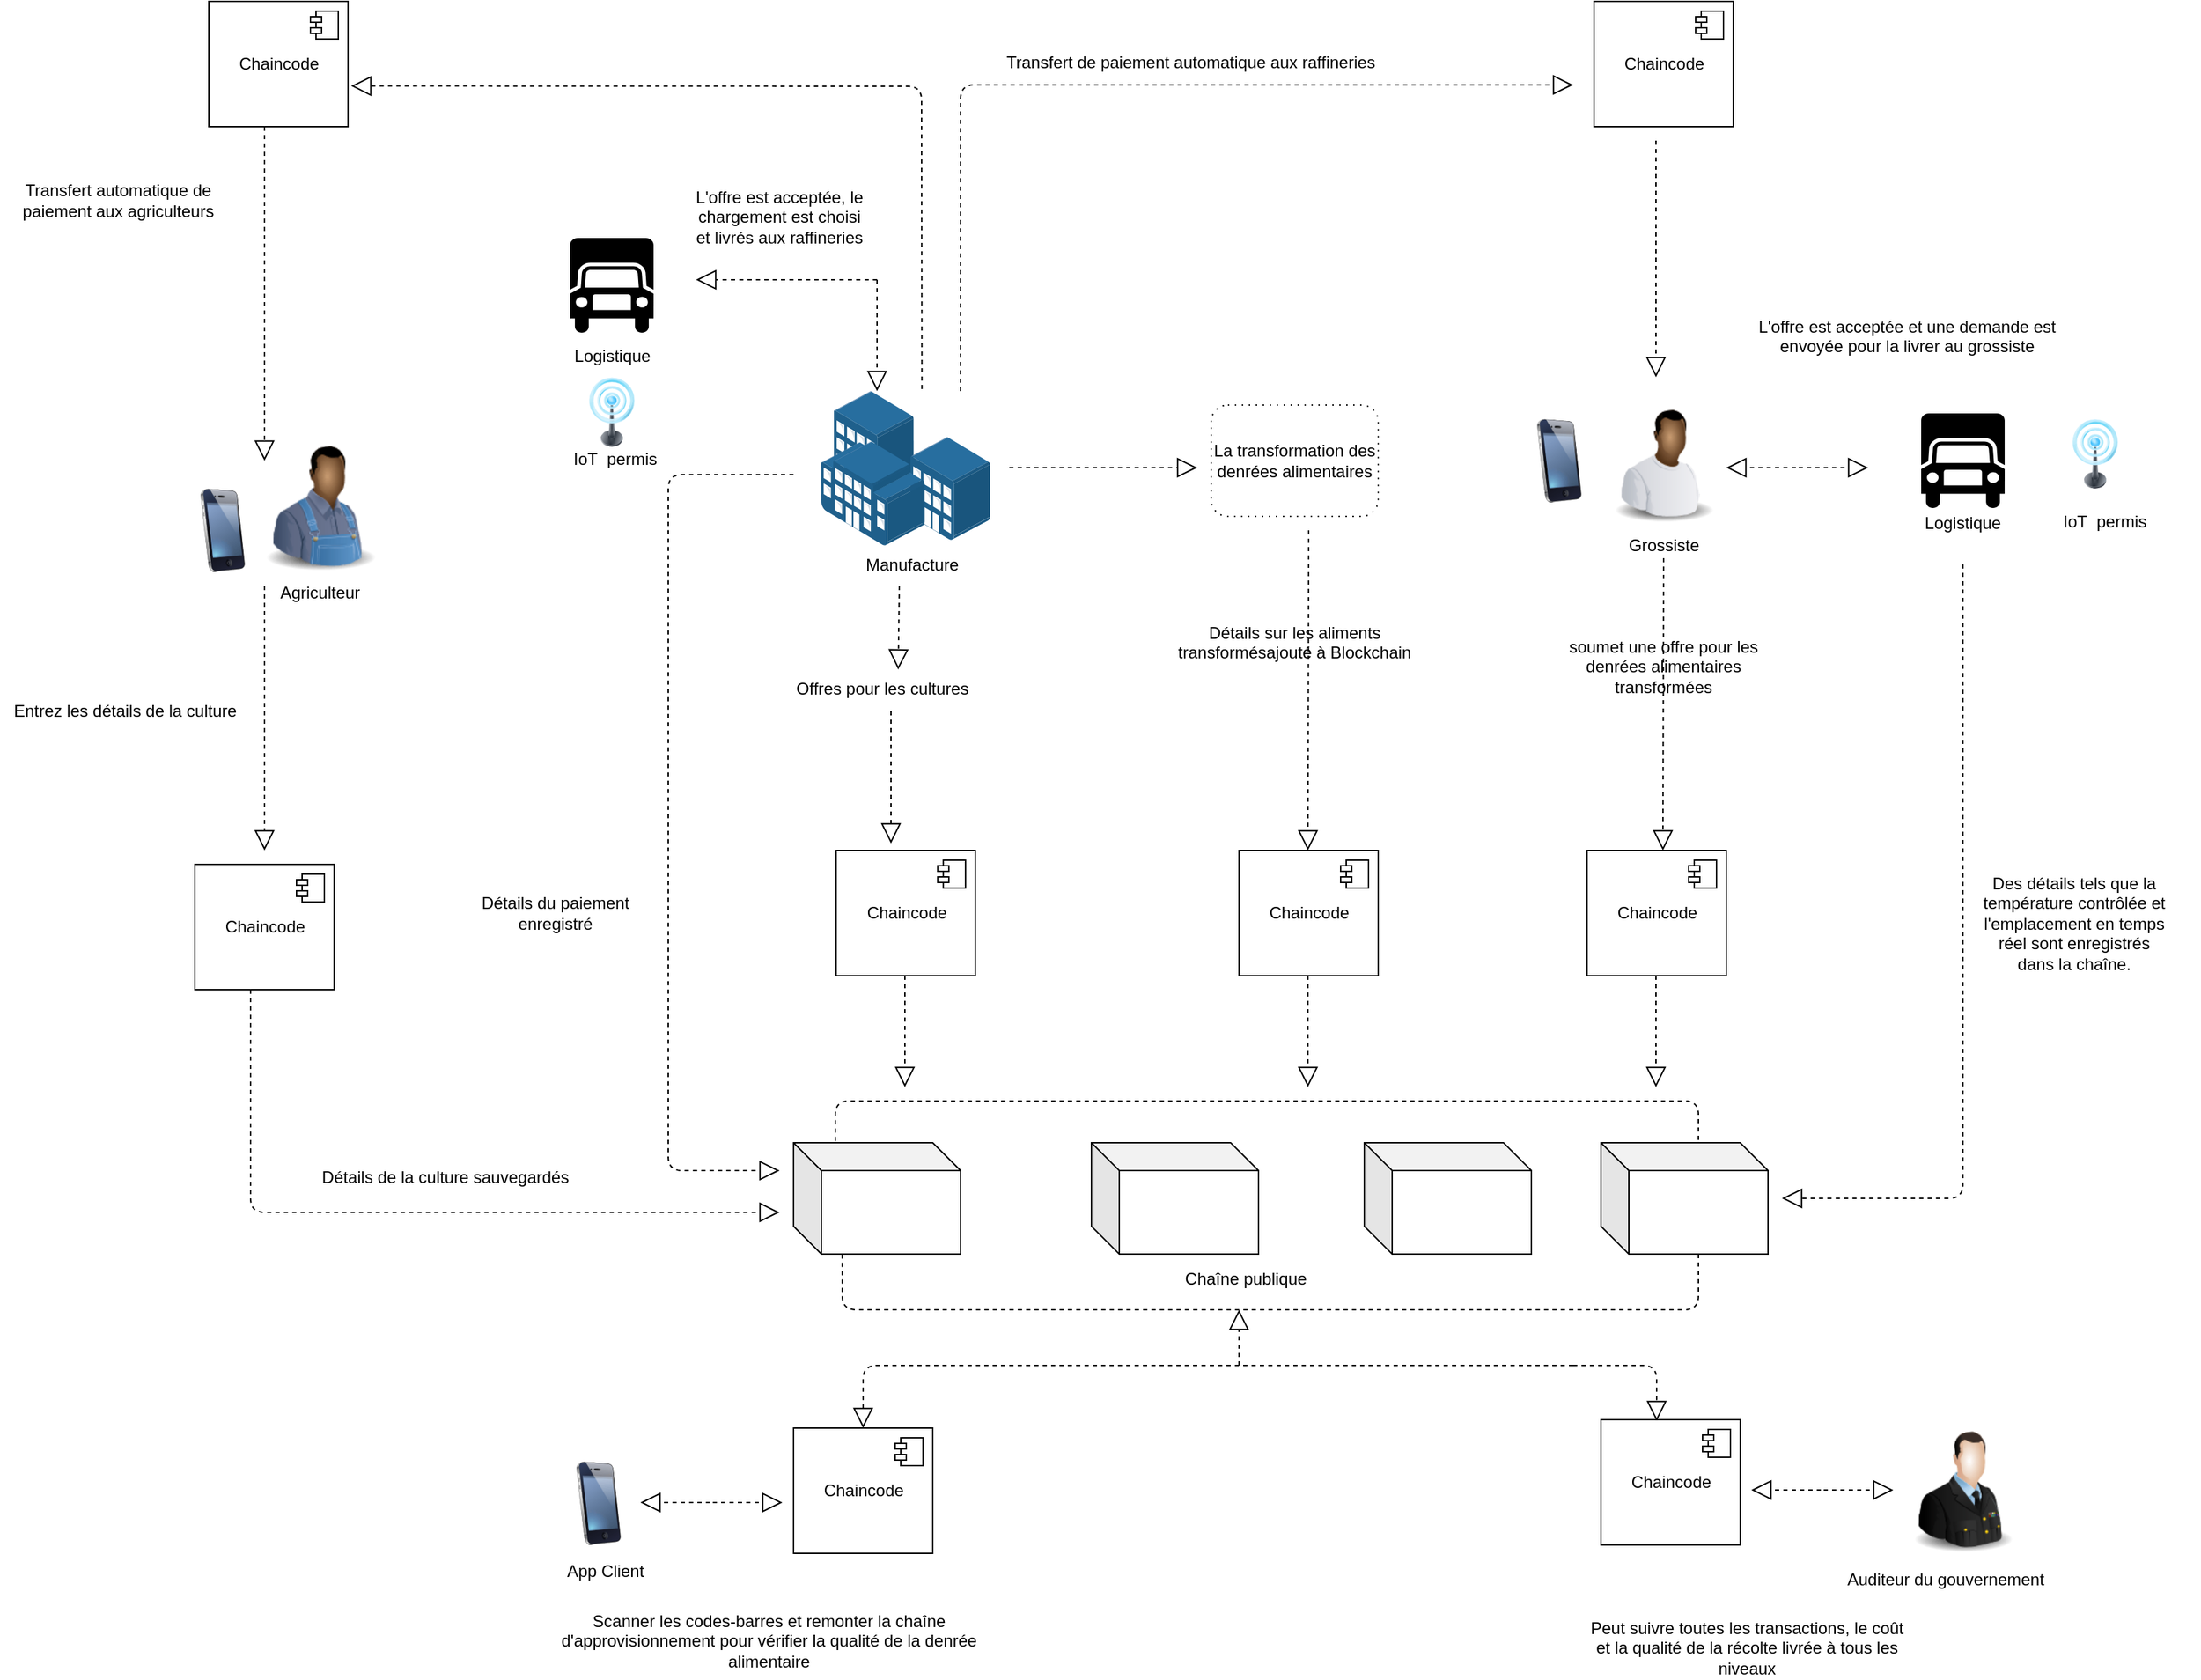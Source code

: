 <mxfile version="12.9.10" type="github">
  <diagram id="vHJE2rFWAPaihzXbD_Ew" name="Page-1">
    <mxGraphModel dx="2346" dy="689" grid="1" gridSize="10" guides="1" tooltips="1" connect="1" arrows="1" fold="1" page="1" pageScale="1" pageWidth="827" pageHeight="1169" math="0" shadow="0">
      <root>
        <mxCell id="0" />
        <mxCell id="1" parent="0" />
        <mxCell id="NUDlVZkMJnaIU51o0jNd-1" value="Chaincode" style="html=1;dropTarget=0;" vertex="1" parent="1">
          <mxGeometry x="-220" y="60" width="100" height="90" as="geometry" />
        </mxCell>
        <mxCell id="NUDlVZkMJnaIU51o0jNd-2" value="" style="shape=component;jettyWidth=8;jettyHeight=4;" vertex="1" parent="NUDlVZkMJnaIU51o0jNd-1">
          <mxGeometry x="1" width="20" height="20" relative="1" as="geometry">
            <mxPoint x="-27" y="7" as="offset" />
          </mxGeometry>
        </mxCell>
        <mxCell id="NUDlVZkMJnaIU51o0jNd-4" value="" style="points=[];aspect=fixed;html=1;align=center;shadow=0;dashed=0;image;image=img/lib/allied_telesis/buildings/Building_Cluster.svg;" vertex="1" parent="1">
          <mxGeometry x="220" y="340" width="121.2" height="111" as="geometry" />
        </mxCell>
        <mxCell id="NUDlVZkMJnaIU51o0jNd-5" value="Chaincode" style="html=1;dropTarget=0;" vertex="1" parent="1">
          <mxGeometry x="-230" y="680" width="100" height="90" as="geometry" />
        </mxCell>
        <mxCell id="NUDlVZkMJnaIU51o0jNd-6" value="" style="shape=component;jettyWidth=8;jettyHeight=4;" vertex="1" parent="NUDlVZkMJnaIU51o0jNd-5">
          <mxGeometry x="1" width="20" height="20" relative="1" as="geometry">
            <mxPoint x="-27" y="7" as="offset" />
          </mxGeometry>
        </mxCell>
        <mxCell id="NUDlVZkMJnaIU51o0jNd-7" value="" style="image;html=1;labelBackgroundColor=#ffffff;image=img/lib/clip_art/people/Farmer_Man_Black_128x128.png" vertex="1" parent="1">
          <mxGeometry x="-190" y="360" width="100" height="120" as="geometry" />
        </mxCell>
        <mxCell id="NUDlVZkMJnaIU51o0jNd-8" value="" style="image;html=1;labelBackgroundColor=#ffffff;image=img/lib/clip_art/telecommunication/iPhone_128x128.png" vertex="1" parent="1">
          <mxGeometry x="-240" y="410" width="60" height="60" as="geometry" />
        </mxCell>
        <mxCell id="NUDlVZkMJnaIU51o0jNd-9" value="Chaincode" style="html=1;dropTarget=0;" vertex="1" parent="1">
          <mxGeometry x="230.6" y="670" width="100" height="90" as="geometry" />
        </mxCell>
        <mxCell id="NUDlVZkMJnaIU51o0jNd-10" value="" style="shape=component;jettyWidth=8;jettyHeight=4;" vertex="1" parent="NUDlVZkMJnaIU51o0jNd-9">
          <mxGeometry x="1" width="20" height="20" relative="1" as="geometry">
            <mxPoint x="-27" y="7" as="offset" />
          </mxGeometry>
        </mxCell>
        <mxCell id="NUDlVZkMJnaIU51o0jNd-11" value="Chaincode" style="html=1;dropTarget=0;" vertex="1" parent="1">
          <mxGeometry x="520" y="670" width="100" height="90" as="geometry" />
        </mxCell>
        <mxCell id="NUDlVZkMJnaIU51o0jNd-12" value="" style="shape=component;jettyWidth=8;jettyHeight=4;" vertex="1" parent="NUDlVZkMJnaIU51o0jNd-11">
          <mxGeometry x="1" width="20" height="20" relative="1" as="geometry">
            <mxPoint x="-27" y="7" as="offset" />
          </mxGeometry>
        </mxCell>
        <mxCell id="NUDlVZkMJnaIU51o0jNd-13" value="" style="endArrow=block;dashed=1;endFill=0;endSize=12;html=1;entryX=1.022;entryY=0.675;entryDx=0;entryDy=0;entryPerimeter=0;exitX=0.596;exitY=-0.013;exitDx=0;exitDy=0;exitPerimeter=0;" edge="1" parent="1" source="NUDlVZkMJnaIU51o0jNd-4" target="NUDlVZkMJnaIU51o0jNd-1">
          <mxGeometry width="160" relative="1" as="geometry">
            <mxPoint x="20" y="120" as="sourcePoint" />
            <mxPoint x="180" y="120" as="targetPoint" />
            <Array as="points">
              <mxPoint x="292" y="121" />
            </Array>
          </mxGeometry>
        </mxCell>
        <mxCell id="NUDlVZkMJnaIU51o0jNd-14" value="" style="endArrow=block;dashed=1;endFill=0;endSize=12;html=1;entryX=0.1;entryY=0.25;entryDx=0;entryDy=0;entryPerimeter=0;" edge="1" parent="1" target="NUDlVZkMJnaIU51o0jNd-7">
          <mxGeometry width="160" relative="1" as="geometry">
            <mxPoint x="-180" y="150" as="sourcePoint" />
            <mxPoint x="-20" y="150" as="targetPoint" />
          </mxGeometry>
        </mxCell>
        <mxCell id="NUDlVZkMJnaIU51o0jNd-15" value="" style="endArrow=block;dashed=1;endFill=0;endSize=12;html=1;entryX=0.1;entryY=0.25;entryDx=0;entryDy=0;entryPerimeter=0;" edge="1" parent="1">
          <mxGeometry width="160" relative="1" as="geometry">
            <mxPoint x="-180" y="480" as="sourcePoint" />
            <mxPoint x="-180" y="670" as="targetPoint" />
          </mxGeometry>
        </mxCell>
        <mxCell id="NUDlVZkMJnaIU51o0jNd-16" value="" style="endArrow=block;dashed=1;endFill=0;endSize=12;html=1;" edge="1" parent="1">
          <mxGeometry width="160" relative="1" as="geometry">
            <mxPoint x="260" y="260" as="sourcePoint" />
            <mxPoint x="260" y="340" as="targetPoint" />
          </mxGeometry>
        </mxCell>
        <mxCell id="NUDlVZkMJnaIU51o0jNd-17" value="" style="endArrow=block;dashed=1;endFill=0;endSize=12;html=1;fontStyle=1" edge="1" parent="1">
          <mxGeometry width="160" relative="1" as="geometry">
            <mxPoint x="260" y="260" as="sourcePoint" />
            <mxPoint x="130" y="260" as="targetPoint" />
          </mxGeometry>
        </mxCell>
        <mxCell id="NUDlVZkMJnaIU51o0jNd-18" value="" style="shape=cube;whiteSpace=wrap;html=1;boundedLbl=1;backgroundOutline=1;darkOpacity=0.05;darkOpacity2=0.1;" vertex="1" parent="1">
          <mxGeometry x="200" y="880" width="120" height="80" as="geometry" />
        </mxCell>
        <mxCell id="NUDlVZkMJnaIU51o0jNd-19" value="" style="shape=cube;whiteSpace=wrap;html=1;boundedLbl=1;backgroundOutline=1;darkOpacity=0.05;darkOpacity2=0.1;" vertex="1" parent="1">
          <mxGeometry x="414" y="880" width="120" height="80" as="geometry" />
        </mxCell>
        <mxCell id="NUDlVZkMJnaIU51o0jNd-20" value="" style="shape=cube;whiteSpace=wrap;html=1;boundedLbl=1;backgroundOutline=1;darkOpacity=0.05;darkOpacity2=0.1;" vertex="1" parent="1">
          <mxGeometry x="610" y="880" width="120" height="80" as="geometry" />
        </mxCell>
        <mxCell id="NUDlVZkMJnaIU51o0jNd-21" value="" style="shape=cube;whiteSpace=wrap;html=1;boundedLbl=1;backgroundOutline=1;darkOpacity=0.05;darkOpacity2=0.1;" vertex="1" parent="1">
          <mxGeometry x="780" y="880" width="120" height="80" as="geometry" />
        </mxCell>
        <mxCell id="NUDlVZkMJnaIU51o0jNd-22" value="" style="endArrow=block;dashed=1;endFill=0;endSize=12;html=1;fontStyle=1" edge="1" parent="1">
          <mxGeometry width="160" relative="1" as="geometry">
            <mxPoint x="355" y="395" as="sourcePoint" />
            <mxPoint x="490" y="395" as="targetPoint" />
          </mxGeometry>
        </mxCell>
        <mxCell id="NUDlVZkMJnaIU51o0jNd-23" value="&lt;span style=&quot;font-size: 12px&quot;&gt;La transformation des denrées alimentaires&lt;/span&gt;" style="shape=ext;rounded=1;html=1;whiteSpace=wrap;dashed=1;dashPattern=1 4;" vertex="1" parent="1">
          <mxGeometry x="500" y="350" width="120" height="80" as="geometry" />
        </mxCell>
        <mxCell id="NUDlVZkMJnaIU51o0jNd-25" value="" style="endArrow=block;dashed=1;endFill=0;endSize=12;html=1;fontStyle=1" edge="1" parent="1">
          <mxGeometry width="160" relative="1" as="geometry">
            <mxPoint x="200" y="400" as="sourcePoint" />
            <mxPoint x="190" y="900" as="targetPoint" />
            <Array as="points">
              <mxPoint x="110" y="400" />
              <mxPoint x="110" y="900" />
            </Array>
          </mxGeometry>
        </mxCell>
        <mxCell id="NUDlVZkMJnaIU51o0jNd-26" value="" style="endArrow=block;dashed=1;endFill=0;endSize=12;html=1;fontStyle=1" edge="1" parent="1">
          <mxGeometry width="160" relative="1" as="geometry">
            <mxPoint x="280" y="760" as="sourcePoint" />
            <mxPoint x="280" y="840" as="targetPoint" />
          </mxGeometry>
        </mxCell>
        <mxCell id="NUDlVZkMJnaIU51o0jNd-27" value="" style="endArrow=block;dashed=1;endFill=0;endSize=12;html=1;fontStyle=1" edge="1" parent="1">
          <mxGeometry width="160" relative="1" as="geometry">
            <mxPoint x="569.5" y="760" as="sourcePoint" />
            <mxPoint x="569.5" y="840" as="targetPoint" />
          </mxGeometry>
        </mxCell>
        <mxCell id="NUDlVZkMJnaIU51o0jNd-28" value="" style="endArrow=block;dashed=1;endFill=0;endSize=12;html=1;fontStyle=1" edge="1" parent="1">
          <mxGeometry width="160" relative="1" as="geometry">
            <mxPoint x="-190" y="770" as="sourcePoint" />
            <mxPoint x="190" y="930" as="targetPoint" />
            <Array as="points">
              <mxPoint x="-190" y="930" />
            </Array>
          </mxGeometry>
        </mxCell>
        <mxCell id="NUDlVZkMJnaIU51o0jNd-29" value="" style="endArrow=none;dashed=1;html=1;exitX=0;exitY=0;exitDx=70;exitDy=80;exitPerimeter=0;entryX=0.333;entryY=1;entryDx=0;entryDy=0;entryPerimeter=0;" edge="1" parent="1" source="NUDlVZkMJnaIU51o0jNd-21">
          <mxGeometry width="50" height="50" relative="1" as="geometry">
            <mxPoint x="775" y="960" as="sourcePoint" />
            <mxPoint x="234.96" y="960" as="targetPoint" />
            <Array as="points">
              <mxPoint x="850" y="1000" />
              <mxPoint x="235" y="1000" />
            </Array>
          </mxGeometry>
        </mxCell>
        <mxCell id="NUDlVZkMJnaIU51o0jNd-30" value="" style="endArrow=none;dashed=1;html=1;exitX=0.583;exitY=-0.025;exitDx=0;exitDy=0;exitPerimeter=0;" edge="1" parent="1" source="NUDlVZkMJnaIU51o0jNd-21">
          <mxGeometry width="50" height="50" relative="1" as="geometry">
            <mxPoint x="780" y="870" as="sourcePoint" />
            <mxPoint x="230" y="880" as="targetPoint" />
            <Array as="points">
              <mxPoint x="850" y="850" />
              <mxPoint x="230" y="850" />
            </Array>
          </mxGeometry>
        </mxCell>
        <mxCell id="NUDlVZkMJnaIU51o0jNd-31" value="" style="endArrow=block;dashed=1;endFill=0;endSize=12;html=1;fontStyle=1" edge="1" parent="1">
          <mxGeometry width="160" relative="1" as="geometry">
            <mxPoint x="520" y="1040" as="sourcePoint" />
            <mxPoint x="520" y="1000" as="targetPoint" />
          </mxGeometry>
        </mxCell>
        <mxCell id="NUDlVZkMJnaIU51o0jNd-32" value="Chaincode" style="html=1;dropTarget=0;" vertex="1" parent="1">
          <mxGeometry x="200" y="1085" width="100" height="90" as="geometry" />
        </mxCell>
        <mxCell id="NUDlVZkMJnaIU51o0jNd-33" value="" style="shape=component;jettyWidth=8;jettyHeight=4;" vertex="1" parent="NUDlVZkMJnaIU51o0jNd-32">
          <mxGeometry x="1" width="20" height="20" relative="1" as="geometry">
            <mxPoint x="-27" y="7" as="offset" />
          </mxGeometry>
        </mxCell>
        <mxCell id="NUDlVZkMJnaIU51o0jNd-34" value="" style="image;html=1;labelBackgroundColor=#ffffff;image=img/lib/clip_art/telecommunication/iPhone_128x128.png" vertex="1" parent="1">
          <mxGeometry x="30" y="1109" width="60" height="60" as="geometry" />
        </mxCell>
        <mxCell id="NUDlVZkMJnaIU51o0jNd-35" value="" style="endArrow=block;dashed=1;endFill=0;endSize=12;html=1;entryX=0.5;entryY=0;entryDx=0;entryDy=0;" edge="1" parent="1" target="NUDlVZkMJnaIU51o0jNd-32">
          <mxGeometry width="160" relative="1" as="geometry">
            <mxPoint x="760" y="1040" as="sourcePoint" />
            <mxPoint x="490" y="1050" as="targetPoint" />
            <Array as="points">
              <mxPoint x="250" y="1040" />
            </Array>
          </mxGeometry>
        </mxCell>
        <mxCell id="NUDlVZkMJnaIU51o0jNd-36" value="" style="endArrow=block;dashed=1;endFill=0;endSize=12;html=1;fontStyle=1" edge="1" parent="1">
          <mxGeometry width="160" relative="1" as="geometry">
            <mxPoint x="140" y="1138.5" as="sourcePoint" />
            <mxPoint x="90" y="1138.5" as="targetPoint" />
          </mxGeometry>
        </mxCell>
        <mxCell id="NUDlVZkMJnaIU51o0jNd-37" value="" style="endArrow=block;dashed=1;endFill=0;endSize=12;html=1;fontStyle=1" edge="1" parent="1">
          <mxGeometry width="160" relative="1" as="geometry">
            <mxPoint x="142" y="1138.5" as="sourcePoint" />
            <mxPoint x="192" y="1138.5" as="targetPoint" />
          </mxGeometry>
        </mxCell>
        <mxCell id="NUDlVZkMJnaIU51o0jNd-38" value="App Client" style="text;html=1;strokeColor=none;fillColor=none;align=center;verticalAlign=middle;whiteSpace=wrap;rounded=0;" vertex="1" parent="1">
          <mxGeometry x="30" y="1175" width="70" height="25" as="geometry" />
        </mxCell>
        <mxCell id="NUDlVZkMJnaIU51o0jNd-39" value="Chaîne publique" style="text;html=1;strokeColor=none;fillColor=none;align=center;verticalAlign=middle;whiteSpace=wrap;rounded=0;" vertex="1" parent="1">
          <mxGeometry x="450" y="965" width="150" height="25" as="geometry" />
        </mxCell>
        <mxCell id="NUDlVZkMJnaIU51o0jNd-40" value="&lt;div&gt;&lt;span style=&quot;font-size: 12px&quot;&gt;Transfert automatique de&lt;/span&gt;&lt;/div&gt;&lt;div&gt;&lt;span style=&quot;font-size: 12px&quot;&gt;paiement aux agriculteurs&lt;/span&gt;&lt;/div&gt;" style="text;html=1;strokeColor=none;fillColor=none;align=center;verticalAlign=middle;whiteSpace=wrap;rounded=0;" vertex="1" parent="1">
          <mxGeometry x="-360" y="190" width="150" height="25" as="geometry" />
        </mxCell>
        <mxCell id="NUDlVZkMJnaIU51o0jNd-41" value="&lt;div&gt;&lt;span style=&quot;font-size: 12px&quot;&gt;L&#39;offre est acceptée, le chargement est choisi&lt;/span&gt;&lt;/div&gt;&lt;div&gt;&lt;span style=&quot;font-size: 12px&quot;&gt;et livrés aux raffineries&lt;/span&gt;&lt;/div&gt;" style="text;html=1;strokeColor=none;fillColor=none;align=center;verticalAlign=middle;whiteSpace=wrap;rounded=0;" vertex="1" parent="1">
          <mxGeometry x="100" y="200" width="180" height="30" as="geometry" />
        </mxCell>
        <mxCell id="NUDlVZkMJnaIU51o0jNd-42" value="&lt;div&gt;Logistique&lt;/div&gt;" style="text;html=1;strokeColor=none;fillColor=none;align=center;verticalAlign=middle;whiteSpace=wrap;rounded=0;" vertex="1" parent="1">
          <mxGeometry x="-20.5" y="300" width="180" height="30" as="geometry" />
        </mxCell>
        <mxCell id="NUDlVZkMJnaIU51o0jNd-43" value="&lt;div&gt;Agriculteur&lt;/div&gt;" style="text;html=1;strokeColor=none;fillColor=none;align=center;verticalAlign=middle;whiteSpace=wrap;rounded=0;" vertex="1" parent="1">
          <mxGeometry x="-230" y="470" width="180" height="30" as="geometry" />
        </mxCell>
        <mxCell id="NUDlVZkMJnaIU51o0jNd-44" value="&lt;div&gt;Entrez les détails de la culture&lt;/div&gt;" style="text;html=1;strokeColor=none;fillColor=none;align=center;verticalAlign=middle;whiteSpace=wrap;rounded=0;" vertex="1" parent="1">
          <mxGeometry x="-370" y="555" width="180" height="30" as="geometry" />
        </mxCell>
        <mxCell id="NUDlVZkMJnaIU51o0jNd-47" value="&lt;div&gt;Détails de la culture sauvegardés&lt;/div&gt;" style="text;html=1;strokeColor=none;fillColor=none;align=center;verticalAlign=middle;whiteSpace=wrap;rounded=0;" vertex="1" parent="1">
          <mxGeometry x="-150" y="890" width="200" height="30" as="geometry" />
        </mxCell>
        <mxCell id="NUDlVZkMJnaIU51o0jNd-48" value="&lt;div&gt;&lt;span style=&quot;font-size: 12px&quot;&gt;Détails du paiement&lt;/span&gt;&lt;/div&gt;&lt;div&gt;&lt;span style=&quot;font-size: 12px&quot;&gt;enregistré&lt;/span&gt;&lt;/div&gt;" style="text;html=1;strokeColor=none;fillColor=none;align=center;verticalAlign=middle;whiteSpace=wrap;rounded=0;" vertex="1" parent="1">
          <mxGeometry x="-61" y="700" width="180" height="30" as="geometry" />
        </mxCell>
        <mxCell id="NUDlVZkMJnaIU51o0jNd-52" value="" style="endArrow=block;dashed=1;endFill=0;endSize=12;html=1;fontStyle=1" edge="1" parent="1">
          <mxGeometry width="160" relative="1" as="geometry">
            <mxPoint x="270" y="570" as="sourcePoint" />
            <mxPoint x="270" y="665" as="targetPoint" />
          </mxGeometry>
        </mxCell>
        <mxCell id="NUDlVZkMJnaIU51o0jNd-53" value="" style="endArrow=block;dashed=1;endFill=0;endSize=12;html=1;fontStyle=1" edge="1" parent="1">
          <mxGeometry width="160" relative="1" as="geometry">
            <mxPoint x="570" y="440" as="sourcePoint" />
            <mxPoint x="569.5" y="670" as="targetPoint" />
          </mxGeometry>
        </mxCell>
        <mxCell id="NUDlVZkMJnaIU51o0jNd-54" value="Détails sur les aliments transformésajouté à Blockchain" style="text;whiteSpace=wrap;html=1;align=center;" vertex="1" parent="1">
          <mxGeometry x="472" y="500" width="176" height="30" as="geometry" />
        </mxCell>
        <mxCell id="NUDlVZkMJnaIU51o0jNd-55" value="Manufacture" style="text;whiteSpace=wrap;html=1;" vertex="1" parent="1">
          <mxGeometry x="250" y="451" width="140" height="30" as="geometry" />
        </mxCell>
        <mxCell id="NUDlVZkMJnaIU51o0jNd-56" value="Offres pour les cultures" style="text;whiteSpace=wrap;html=1;" vertex="1" parent="1">
          <mxGeometry x="200" y="540" width="150" height="30" as="geometry" />
        </mxCell>
        <mxCell id="NUDlVZkMJnaIU51o0jNd-57" value="" style="endArrow=block;dashed=1;endFill=0;endSize=12;html=1;fontStyle=1;" edge="1" parent="1" target="NUDlVZkMJnaIU51o0jNd-56">
          <mxGeometry width="160" relative="1" as="geometry">
            <mxPoint x="276" y="480" as="sourcePoint" />
            <mxPoint x="270" y="665" as="targetPoint" />
          </mxGeometry>
        </mxCell>
        <mxCell id="NUDlVZkMJnaIU51o0jNd-58" value="" style="image;html=1;labelBackgroundColor=#ffffff;image=img/lib/clip_art/telecommunication/Signal_tower_on_128x128.png" vertex="1" parent="1">
          <mxGeometry x="34.5" y="330" width="70" height="50" as="geometry" />
        </mxCell>
        <mxCell id="NUDlVZkMJnaIU51o0jNd-59" value="IoT&amp;nbsp; permis" style="text;whiteSpace=wrap;html=1;" vertex="1" parent="1">
          <mxGeometry x="40" y="375" width="100" height="30" as="geometry" />
        </mxCell>
        <mxCell id="NUDlVZkMJnaIU51o0jNd-60" value="" style="endArrow=block;dashed=1;endFill=0;endSize=12;html=1;exitX=0.596;exitY=-0.013;exitDx=0;exitDy=0;exitPerimeter=0;" edge="1" parent="1">
          <mxGeometry width="160" relative="1" as="geometry">
            <mxPoint x="319.995" y="339.997" as="sourcePoint" />
            <mxPoint x="760" y="120" as="targetPoint" />
            <Array as="points">
              <mxPoint x="320" y="120" />
            </Array>
          </mxGeometry>
        </mxCell>
        <mxCell id="NUDlVZkMJnaIU51o0jNd-61" value="Transfert de paiement automatique aux raffineries" style="text;whiteSpace=wrap;html=1;" vertex="1" parent="1">
          <mxGeometry x="350.6" y="90" width="290" height="30" as="geometry" />
        </mxCell>
        <mxCell id="NUDlVZkMJnaIU51o0jNd-62" value="Scanner les codes-barres et remonter la chaîne d&#39;approvisionnement pour vérifier la qualité de la denrée alimentaire" style="text;whiteSpace=wrap;html=1;align=center;" vertex="1" parent="1">
          <mxGeometry x="10" y="1210" width="345" height="40" as="geometry" />
        </mxCell>
        <mxCell id="NUDlVZkMJnaIU51o0jNd-63" value="Chaincode" style="html=1;dropTarget=0;" vertex="1" parent="1">
          <mxGeometry x="775" y="60" width="100" height="90" as="geometry" />
        </mxCell>
        <mxCell id="NUDlVZkMJnaIU51o0jNd-64" value="" style="shape=component;jettyWidth=8;jettyHeight=4;" vertex="1" parent="NUDlVZkMJnaIU51o0jNd-63">
          <mxGeometry x="1" width="20" height="20" relative="1" as="geometry">
            <mxPoint x="-27" y="7" as="offset" />
          </mxGeometry>
        </mxCell>
        <mxCell id="NUDlVZkMJnaIU51o0jNd-65" value="" style="endArrow=block;dashed=1;endFill=0;endSize=12;html=1;fontStyle=1" edge="1" parent="1">
          <mxGeometry width="160" relative="1" as="geometry">
            <mxPoint x="819.5" y="160" as="sourcePoint" />
            <mxPoint x="819.5" y="330" as="targetPoint" />
          </mxGeometry>
        </mxCell>
        <mxCell id="NUDlVZkMJnaIU51o0jNd-66" value="" style="image;html=1;labelBackgroundColor=#ffffff;image=img/lib/clip_art/people/Worker_Black_128x128.png" vertex="1" parent="1">
          <mxGeometry x="780" y="340" width="90" height="100" as="geometry" />
        </mxCell>
        <mxCell id="NUDlVZkMJnaIU51o0jNd-67" value="" style="image;html=1;labelBackgroundColor=#ffffff;image=img/lib/clip_art/telecommunication/iPhone_128x128.png" vertex="1" parent="1">
          <mxGeometry x="720" y="360" width="60" height="60" as="geometry" />
        </mxCell>
        <mxCell id="NUDlVZkMJnaIU51o0jNd-68" value="Chaincode" style="html=1;dropTarget=0;" vertex="1" parent="1">
          <mxGeometry x="770" y="670" width="100" height="90" as="geometry" />
        </mxCell>
        <mxCell id="NUDlVZkMJnaIU51o0jNd-69" value="" style="shape=component;jettyWidth=8;jettyHeight=4;" vertex="1" parent="NUDlVZkMJnaIU51o0jNd-68">
          <mxGeometry x="1" width="20" height="20" relative="1" as="geometry">
            <mxPoint x="-27" y="7" as="offset" />
          </mxGeometry>
        </mxCell>
        <mxCell id="NUDlVZkMJnaIU51o0jNd-70" value="" style="endArrow=block;dashed=1;endFill=0;endSize=12;html=1;fontStyle=1" edge="1" parent="1">
          <mxGeometry width="160" relative="1" as="geometry">
            <mxPoint x="920" y="395" as="sourcePoint" />
            <mxPoint x="870" y="395" as="targetPoint" />
          </mxGeometry>
        </mxCell>
        <mxCell id="NUDlVZkMJnaIU51o0jNd-71" value="" style="endArrow=block;dashed=1;endFill=0;endSize=12;html=1;fontStyle=1" edge="1" parent="1">
          <mxGeometry width="160" relative="1" as="geometry">
            <mxPoint x="922" y="395" as="sourcePoint" />
            <mxPoint x="972" y="395" as="targetPoint" />
          </mxGeometry>
        </mxCell>
        <mxCell id="NUDlVZkMJnaIU51o0jNd-73" value="" style="image;html=1;labelBackgroundColor=#ffffff;image=img/lib/clip_art/telecommunication/Signal_tower_on_128x128.png" vertex="1" parent="1">
          <mxGeometry x="1100" y="360" width="70" height="50" as="geometry" />
        </mxCell>
        <mxCell id="NUDlVZkMJnaIU51o0jNd-74" value="&lt;div&gt;Logistique&lt;/div&gt;" style="text;html=1;strokeColor=none;fillColor=none;align=center;verticalAlign=middle;whiteSpace=wrap;rounded=0;" vertex="1" parent="1">
          <mxGeometry x="949.5" y="420" width="180" height="30" as="geometry" />
        </mxCell>
        <mxCell id="NUDlVZkMJnaIU51o0jNd-75" value="" style="endArrow=block;dashed=1;endFill=0;endSize=12;html=1;fontStyle=1" edge="1" parent="1">
          <mxGeometry width="160" relative="1" as="geometry">
            <mxPoint x="825" y="460" as="sourcePoint" />
            <mxPoint x="824.5" y="670" as="targetPoint" />
          </mxGeometry>
        </mxCell>
        <mxCell id="NUDlVZkMJnaIU51o0jNd-76" value="" style="endArrow=block;dashed=1;endFill=0;endSize=12;html=1;fontStyle=1" edge="1" parent="1">
          <mxGeometry width="160" relative="1" as="geometry">
            <mxPoint x="819.5" y="760" as="sourcePoint" />
            <mxPoint x="819.5" y="840" as="targetPoint" />
          </mxGeometry>
        </mxCell>
        <mxCell id="NUDlVZkMJnaIU51o0jNd-77" value="" style="endArrow=block;dashed=1;endFill=0;endSize=12;html=1;fontStyle=1" edge="1" parent="1">
          <mxGeometry width="160" relative="1" as="geometry">
            <mxPoint x="760" y="1040" as="sourcePoint" />
            <mxPoint x="820" y="1080" as="targetPoint" />
            <Array as="points">
              <mxPoint x="820" y="1040" />
            </Array>
          </mxGeometry>
        </mxCell>
        <mxCell id="NUDlVZkMJnaIU51o0jNd-78" value="Chaincode" style="html=1;dropTarget=0;" vertex="1" parent="1">
          <mxGeometry x="780" y="1079" width="100" height="90" as="geometry" />
        </mxCell>
        <mxCell id="NUDlVZkMJnaIU51o0jNd-79" value="" style="shape=component;jettyWidth=8;jettyHeight=4;" vertex="1" parent="NUDlVZkMJnaIU51o0jNd-78">
          <mxGeometry x="1" width="20" height="20" relative="1" as="geometry">
            <mxPoint x="-27" y="7" as="offset" />
          </mxGeometry>
        </mxCell>
        <mxCell id="NUDlVZkMJnaIU51o0jNd-80" value="" style="endArrow=block;dashed=1;endFill=0;endSize=12;html=1;fontStyle=1" edge="1" parent="1">
          <mxGeometry width="160" relative="1" as="geometry">
            <mxPoint x="938" y="1129.5" as="sourcePoint" />
            <mxPoint x="888" y="1129.5" as="targetPoint" />
          </mxGeometry>
        </mxCell>
        <mxCell id="NUDlVZkMJnaIU51o0jNd-81" value="" style="endArrow=block;dashed=1;endFill=0;endSize=12;html=1;fontStyle=1" edge="1" parent="1">
          <mxGeometry width="160" relative="1" as="geometry">
            <mxPoint x="940" y="1129.5" as="sourcePoint" />
            <mxPoint x="990" y="1129.5" as="targetPoint" />
          </mxGeometry>
        </mxCell>
        <mxCell id="NUDlVZkMJnaIU51o0jNd-82" value="" style="image;html=1;labelBackgroundColor=#ffffff;image=img/lib/clip_art/people/Military_Officer_128x128.png" vertex="1" parent="1">
          <mxGeometry x="990" y="1085" width="100" height="90" as="geometry" />
        </mxCell>
        <mxCell id="NUDlVZkMJnaIU51o0jNd-83" value="Grossiste" style="text;whiteSpace=wrap;html=1;" vertex="1" parent="1">
          <mxGeometry x="798" y="437" width="80" height="30" as="geometry" />
        </mxCell>
        <mxCell id="NUDlVZkMJnaIU51o0jNd-84" value="soumet une offre pour les denrées alimentaires transformées" style="text;whiteSpace=wrap;html=1;align=center;" vertex="1" parent="1">
          <mxGeometry x="735" y="510" width="180" height="30" as="geometry" />
        </mxCell>
        <mxCell id="NUDlVZkMJnaIU51o0jNd-85" value="L&#39;offre est acceptée et une demande est envoyée pour la livrer au grossiste" style="text;whiteSpace=wrap;html=1;align=center;" vertex="1" parent="1">
          <mxGeometry x="890" y="280" width="220" height="30" as="geometry" />
        </mxCell>
        <mxCell id="NUDlVZkMJnaIU51o0jNd-88" value="" style="shape=mxgraph.signs.transportation.truck_6;html=1;pointerEvents=1;fillColor=#000000;strokeColor=none;verticalLabelPosition=bottom;verticalAlign=top;align=center;" vertex="1" parent="1">
          <mxGeometry x="1010" y="356" width="60" height="68" as="geometry" />
        </mxCell>
        <mxCell id="NUDlVZkMJnaIU51o0jNd-89" value="" style="shape=mxgraph.signs.transportation.truck_6;html=1;pointerEvents=1;fillColor=#000000;strokeColor=none;verticalLabelPosition=bottom;verticalAlign=top;align=center;" vertex="1" parent="1">
          <mxGeometry x="39.5" y="230" width="60" height="68" as="geometry" />
        </mxCell>
        <mxCell id="NUDlVZkMJnaIU51o0jNd-91" value="" style="endArrow=block;dashed=1;endFill=0;endSize=12;html=1;fontStyle=1" edge="1" parent="1">
          <mxGeometry width="160" relative="1" as="geometry">
            <mxPoint x="1040" y="464.5" as="sourcePoint" />
            <mxPoint x="910" y="920" as="targetPoint" />
            <Array as="points">
              <mxPoint x="1040" y="920" />
            </Array>
          </mxGeometry>
        </mxCell>
        <mxCell id="NUDlVZkMJnaIU51o0jNd-93" value="Des détails tels que la température contrôlée et l&#39;emplacement en temps réel sont enregistrés dans la chaîne." style="text;whiteSpace=wrap;html=1;align=center;" vertex="1" parent="1">
          <mxGeometry x="1050" y="680" width="140" height="40" as="geometry" />
        </mxCell>
        <mxCell id="NUDlVZkMJnaIU51o0jNd-96" value="Auditeur du gouvernement" style="text;whiteSpace=wrap;html=1;" vertex="1" parent="1">
          <mxGeometry x="954.5" y="1180" width="170" height="30" as="geometry" />
        </mxCell>
        <mxCell id="NUDlVZkMJnaIU51o0jNd-97" value="IoT&amp;nbsp; permis" style="text;whiteSpace=wrap;html=1;" vertex="1" parent="1">
          <mxGeometry x="1110" y="420" width="100" height="30" as="geometry" />
        </mxCell>
        <mxCell id="NUDlVZkMJnaIU51o0jNd-98" value="Peut suivre toutes les transactions, le coût et la qualité de la récolte livrée à tous les niveaux" style="text;whiteSpace=wrap;html=1;align=center;" vertex="1" parent="1">
          <mxGeometry x="770" y="1215" width="230" height="30" as="geometry" />
        </mxCell>
      </root>
    </mxGraphModel>
  </diagram>
</mxfile>
